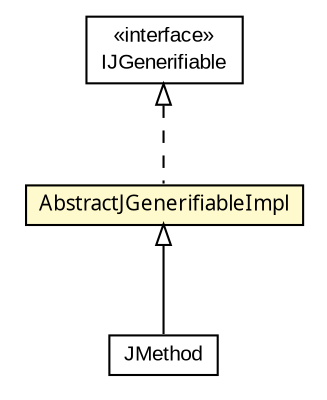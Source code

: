 #!/usr/local/bin/dot
#
# Class diagram 
# Generated by UMLGraph version 5.1 (http://www.umlgraph.org/)
#

digraph G {
	edge [fontname="arial",fontsize=10,labelfontname="arial",labelfontsize=10];
	node [fontname="arial",fontsize=10,shape=plaintext];
	nodesep=0.25;
	ranksep=0.5;
	// com.helger.jcodemodel.JMethod
	c11923 [label=<<table title="com.helger.jcodemodel.JMethod" border="0" cellborder="1" cellspacing="0" cellpadding="2" port="p" href="./JMethod.html">
		<tr><td><table border="0" cellspacing="0" cellpadding="1">
<tr><td align="center" balign="center"> JMethod </td></tr>
		</table></td></tr>
		</table>>, fontname="arial", fontcolor="black", fontsize=10.0];
	// com.helger.jcodemodel.IJGenerifiable
	c11973 [label=<<table title="com.helger.jcodemodel.IJGenerifiable" border="0" cellborder="1" cellspacing="0" cellpadding="2" port="p" href="./IJGenerifiable.html">
		<tr><td><table border="0" cellspacing="0" cellpadding="1">
<tr><td align="center" balign="center"> &#171;interface&#187; </td></tr>
<tr><td align="center" balign="center"> IJGenerifiable </td></tr>
		</table></td></tr>
		</table>>, fontname="arial", fontcolor="black", fontsize=10.0];
	// com.helger.jcodemodel.AbstractJGenerifiableImpl
	c11987 [label=<<table title="com.helger.jcodemodel.AbstractJGenerifiableImpl" border="0" cellborder="1" cellspacing="0" cellpadding="2" port="p" bgcolor="lemonChiffon" href="./AbstractJGenerifiableImpl.html">
		<tr><td><table border="0" cellspacing="0" cellpadding="1">
<tr><td align="center" balign="center"><font face="ariali"> AbstractJGenerifiableImpl </font></td></tr>
		</table></td></tr>
		</table>>, fontname="arial", fontcolor="black", fontsize=10.0];
	//com.helger.jcodemodel.JMethod extends com.helger.jcodemodel.AbstractJGenerifiableImpl
	c11987:p -> c11923:p [dir=back,arrowtail=empty];
	//com.helger.jcodemodel.AbstractJGenerifiableImpl implements com.helger.jcodemodel.IJGenerifiable
	c11973:p -> c11987:p [dir=back,arrowtail=empty,style=dashed];
}

